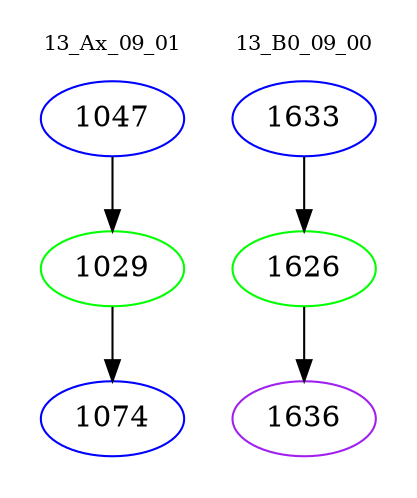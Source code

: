 digraph{
subgraph cluster_0 {
color = white
label = "13_Ax_09_01";
fontsize=10;
T0_1047 [label="1047", color="blue"]
T0_1047 -> T0_1029 [color="black"]
T0_1029 [label="1029", color="green"]
T0_1029 -> T0_1074 [color="black"]
T0_1074 [label="1074", color="blue"]
}
subgraph cluster_1 {
color = white
label = "13_B0_09_00";
fontsize=10;
T1_1633 [label="1633", color="blue"]
T1_1633 -> T1_1626 [color="black"]
T1_1626 [label="1626", color="green"]
T1_1626 -> T1_1636 [color="black"]
T1_1636 [label="1636", color="purple"]
}
}
